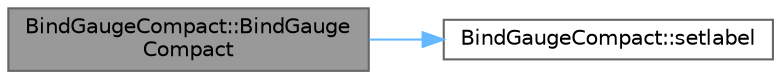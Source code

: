 digraph "BindGaugeCompact::BindGaugeCompact"
{
 // LATEX_PDF_SIZE
  bgcolor="transparent";
  edge [fontname=Helvetica,fontsize=10,labelfontname=Helvetica,labelfontsize=10];
  node [fontname=Helvetica,fontsize=10,shape=box,height=0.2,width=0.4];
  rankdir="LR";
  Node1 [id="Node000001",label="BindGaugeCompact::BindGauge\lCompact",height=0.2,width=0.4,color="gray40", fillcolor="grey60", style="filled", fontcolor="black",tooltip="Constructs a BindGaugeCompact object with a custom label."];
  Node1 -> Node2 [id="edge1_Node000001_Node000002",color="steelblue1",style="solid",tooltip=" "];
  Node2 [id="Node000002",label="BindGaugeCompact::setlabel",height=0.2,width=0.4,color="grey40", fillcolor="white", style="filled",URL="$class_bind_gauge_compact.html#ab567734f2b0d2085cabe45b400d6d0f0",tooltip="Sets the label to be displayed on the gauge."];
}
